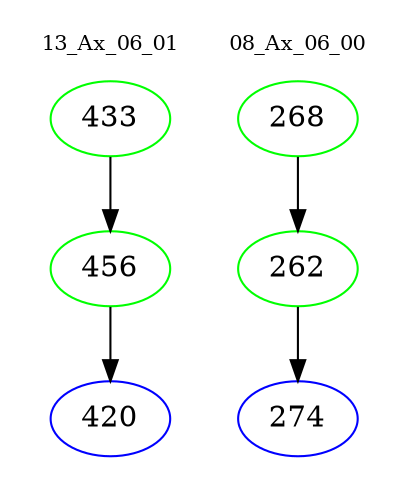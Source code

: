 digraph{
subgraph cluster_0 {
color = white
label = "13_Ax_06_01";
fontsize=10;
T0_433 [label="433", color="green"]
T0_433 -> T0_456 [color="black"]
T0_456 [label="456", color="green"]
T0_456 -> T0_420 [color="black"]
T0_420 [label="420", color="blue"]
}
subgraph cluster_1 {
color = white
label = "08_Ax_06_00";
fontsize=10;
T1_268 [label="268", color="green"]
T1_268 -> T1_262 [color="black"]
T1_262 [label="262", color="green"]
T1_262 -> T1_274 [color="black"]
T1_274 [label="274", color="blue"]
}
}
